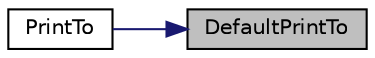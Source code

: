digraph "DefaultPrintTo"
{
 // INTERACTIVE_SVG=YES
 // LATEX_PDF_SIZE
  bgcolor="transparent";
  edge [fontname="Helvetica",fontsize="10",labelfontname="Helvetica",labelfontsize="10"];
  node [fontname="Helvetica",fontsize="10",shape=record];
  rankdir="RL";
  Node1 [label="DefaultPrintTo",height=0.2,width=0.4,color="black", fillcolor="grey75", style="filled", fontcolor="black",tooltip=" "];
  Node1 -> Node2 [dir="back",color="midnightblue",fontsize="10",style="solid",fontname="Helvetica"];
  Node2 [label="PrintTo",height=0.2,width=0.4,color="black",URL="$d0/da7/namespacetesting_1_1internal_adb3c27150dbe661db0e0c4be27533460.html#adb3c27150dbe661db0e0c4be27533460",tooltip=" "];
}
